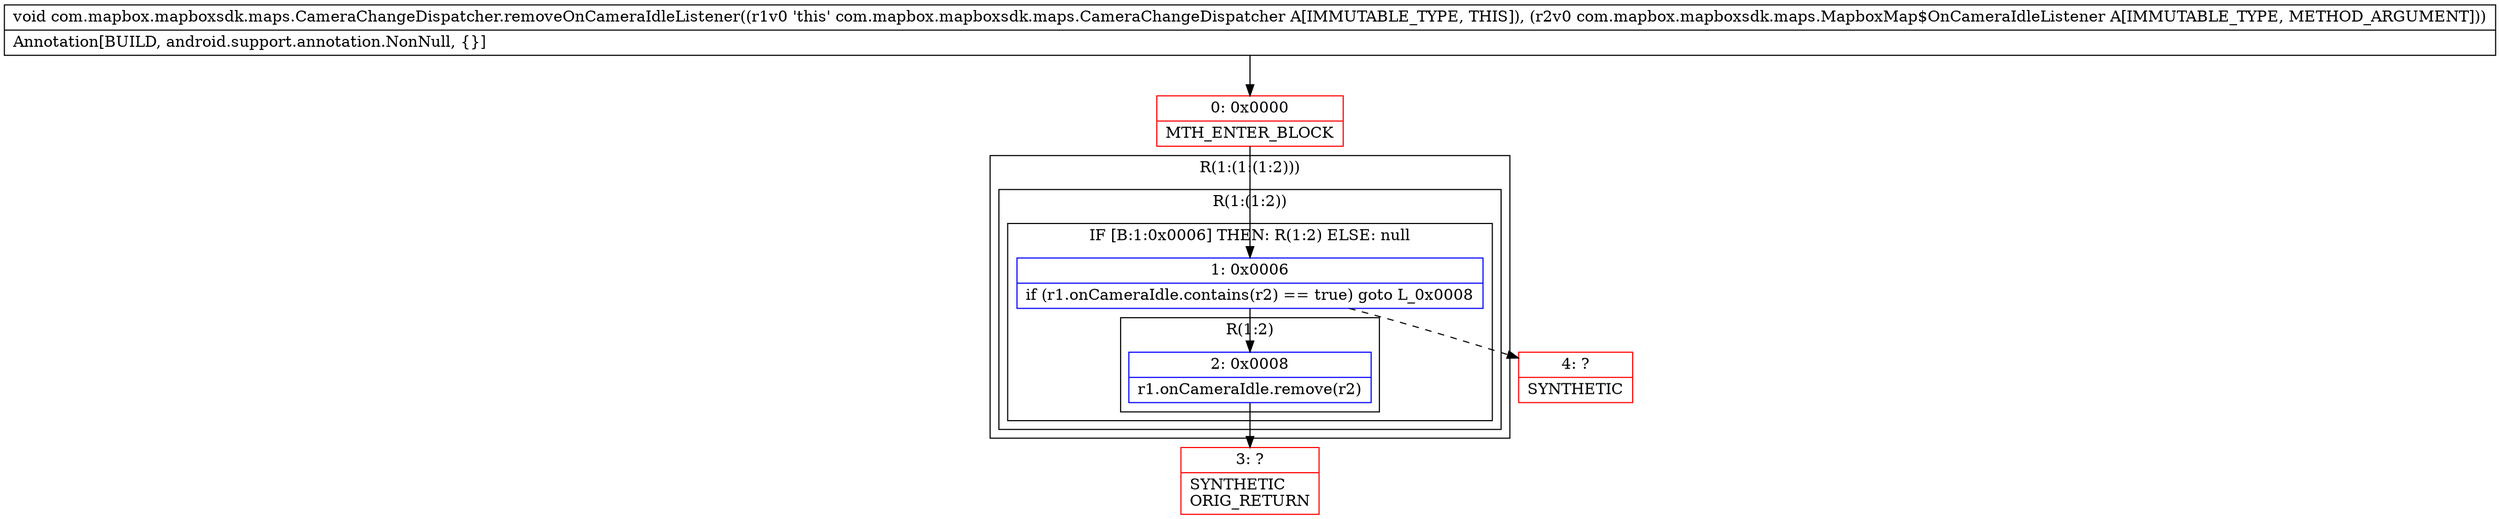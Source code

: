 digraph "CFG forcom.mapbox.mapboxsdk.maps.CameraChangeDispatcher.removeOnCameraIdleListener(Lcom\/mapbox\/mapboxsdk\/maps\/MapboxMap$OnCameraIdleListener;)V" {
subgraph cluster_Region_41699473 {
label = "R(1:(1:(1:2)))";
node [shape=record,color=blue];
subgraph cluster_Region_1766360823 {
label = "R(1:(1:2))";
node [shape=record,color=blue];
subgraph cluster_IfRegion_681345922 {
label = "IF [B:1:0x0006] THEN: R(1:2) ELSE: null";
node [shape=record,color=blue];
Node_1 [shape=record,label="{1\:\ 0x0006|if (r1.onCameraIdle.contains(r2) == true) goto L_0x0008\l}"];
subgraph cluster_Region_1896831939 {
label = "R(1:2)";
node [shape=record,color=blue];
Node_2 [shape=record,label="{2\:\ 0x0008|r1.onCameraIdle.remove(r2)\l}"];
}
}
}
}
Node_0 [shape=record,color=red,label="{0\:\ 0x0000|MTH_ENTER_BLOCK\l}"];
Node_3 [shape=record,color=red,label="{3\:\ ?|SYNTHETIC\lORIG_RETURN\l}"];
Node_4 [shape=record,color=red,label="{4\:\ ?|SYNTHETIC\l}"];
MethodNode[shape=record,label="{void com.mapbox.mapboxsdk.maps.CameraChangeDispatcher.removeOnCameraIdleListener((r1v0 'this' com.mapbox.mapboxsdk.maps.CameraChangeDispatcher A[IMMUTABLE_TYPE, THIS]), (r2v0 com.mapbox.mapboxsdk.maps.MapboxMap$OnCameraIdleListener A[IMMUTABLE_TYPE, METHOD_ARGUMENT]))  | Annotation[BUILD, android.support.annotation.NonNull, \{\}]\l}"];
MethodNode -> Node_0;
Node_1 -> Node_2;
Node_1 -> Node_4[style=dashed];
Node_2 -> Node_3;
Node_0 -> Node_1;
}


